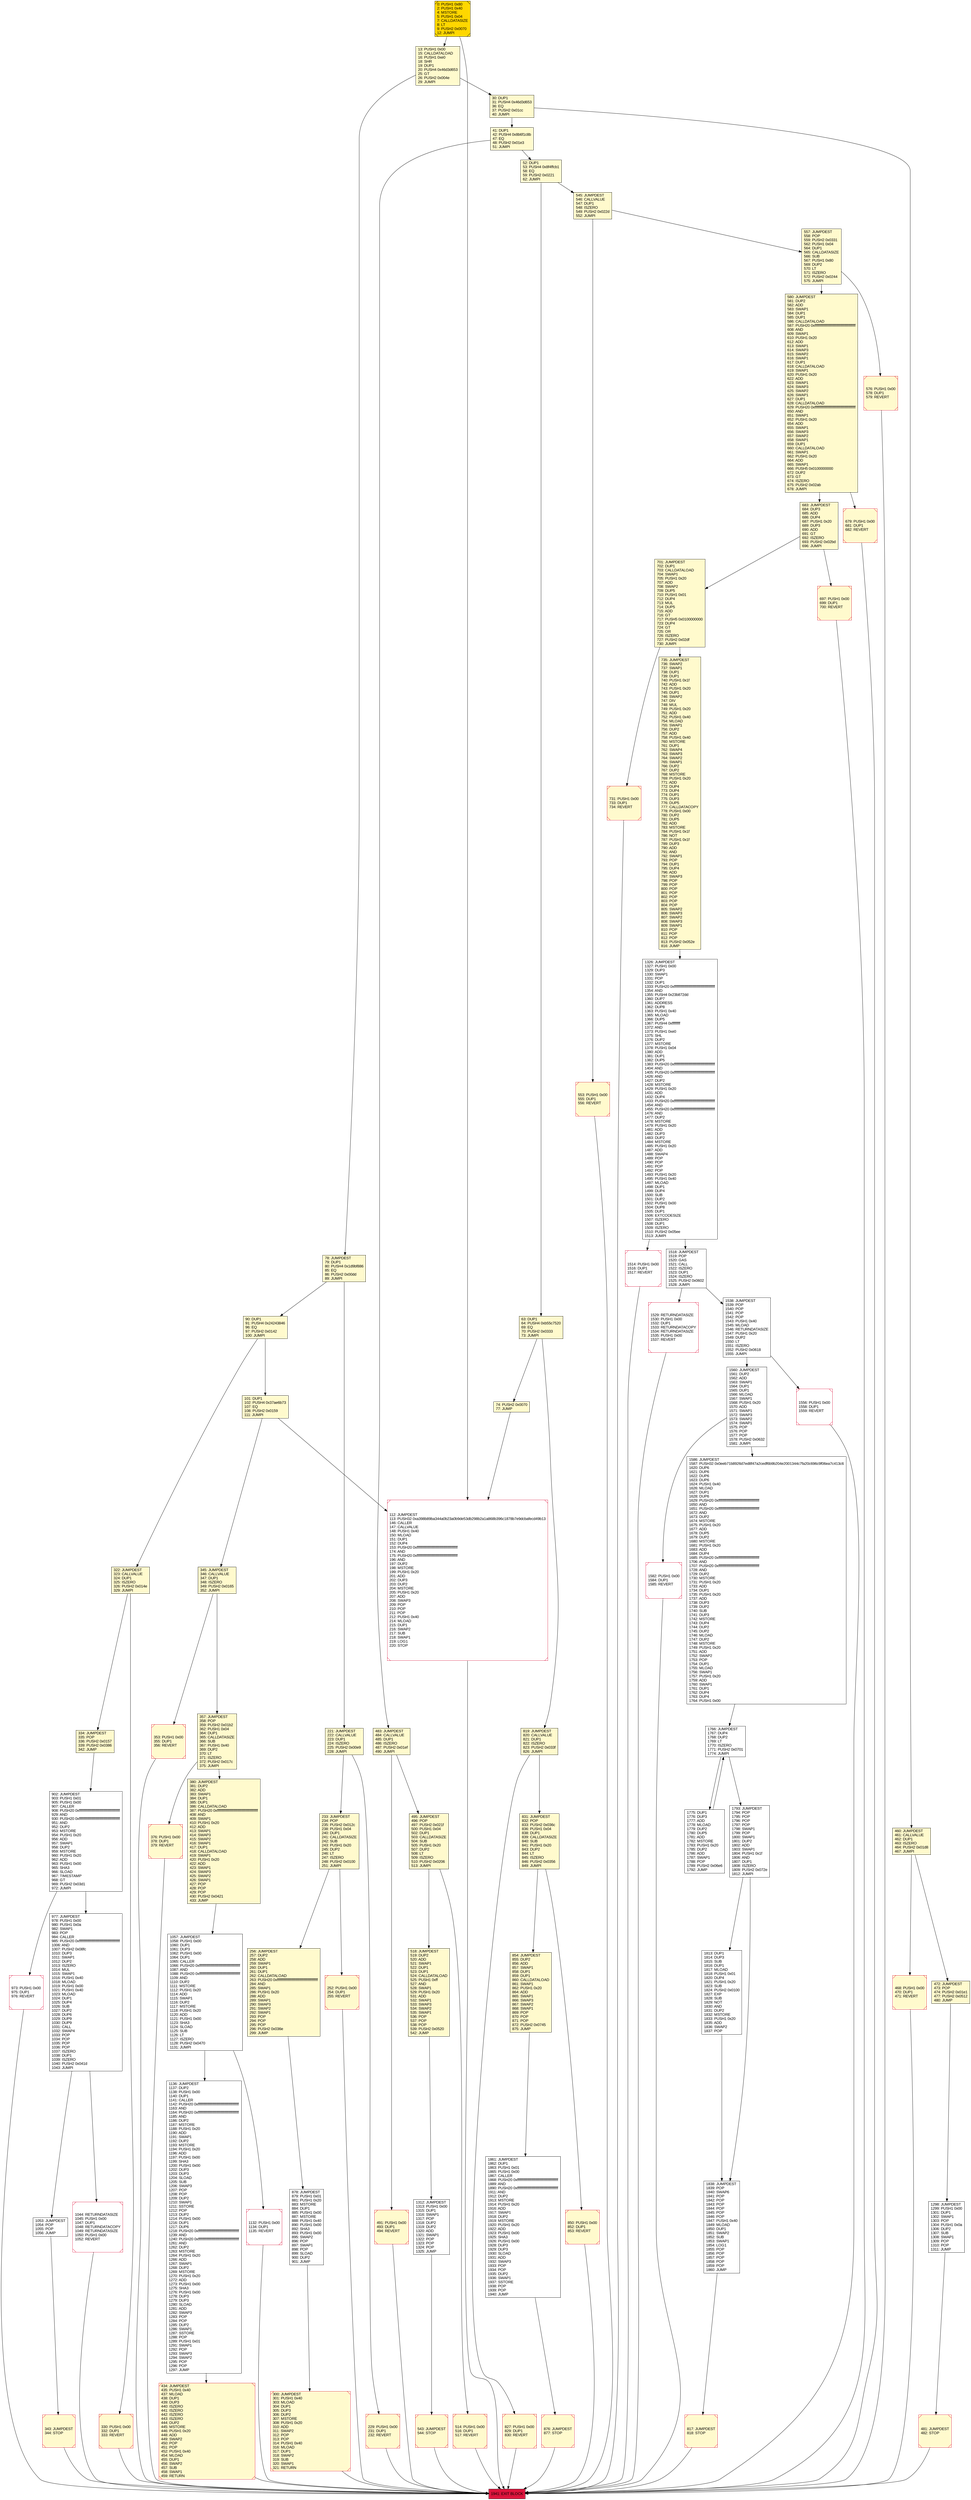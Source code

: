 digraph G {
bgcolor=transparent rankdir=UD;
node [shape=box style=filled color=black fillcolor=white fontname=arial fontcolor=black];
101 [label="101: DUP1\l102: PUSH4 0x37ae6b73\l107: EQ\l108: PUSH2 0x0159\l111: JUMPI\l" fillcolor=lemonchiffon ];
221 [label="221: JUMPDEST\l222: CALLVALUE\l223: DUP1\l224: ISZERO\l225: PUSH2 0x00e9\l228: JUMPI\l" fillcolor=lemonchiffon ];
518 [label="518: JUMPDEST\l519: DUP2\l520: ADD\l521: SWAP1\l522: DUP1\l523: DUP1\l524: CALLDATALOAD\l525: PUSH1 0xff\l527: AND\l528: SWAP1\l529: PUSH1 0x20\l531: ADD\l532: SWAP1\l533: SWAP3\l534: SWAP2\l535: SWAP1\l536: POP\l537: POP\l538: POP\l539: PUSH2 0x0520\l542: JUMP\l" fillcolor=lemonchiffon ];
580 [label="580: JUMPDEST\l581: DUP2\l582: ADD\l583: SWAP1\l584: DUP1\l585: DUP1\l586: CALLDATALOAD\l587: PUSH20 0xffffffffffffffffffffffffffffffffffffffff\l608: AND\l609: SWAP1\l610: PUSH1 0x20\l612: ADD\l613: SWAP1\l614: SWAP3\l615: SWAP2\l616: SWAP1\l617: DUP1\l618: CALLDATALOAD\l619: SWAP1\l620: PUSH1 0x20\l622: ADD\l623: SWAP1\l624: SWAP3\l625: SWAP2\l626: SWAP1\l627: DUP1\l628: CALLDATALOAD\l629: PUSH20 0xffffffffffffffffffffffffffffffffffffffff\l650: AND\l651: SWAP1\l652: PUSH1 0x20\l654: ADD\l655: SWAP1\l656: SWAP3\l657: SWAP2\l658: SWAP1\l659: DUP1\l660: CALLDATALOAD\l661: SWAP1\l662: PUSH1 0x20\l664: ADD\l665: SWAP1\l666: PUSH5 0x0100000000\l672: DUP2\l673: GT\l674: ISZERO\l675: PUSH2 0x02ab\l678: JUMPI\l" fillcolor=lemonchiffon ];
679 [label="679: PUSH1 0x00\l681: DUP1\l682: REVERT\l" fillcolor=lemonchiffon shape=Msquare color=crimson ];
553 [label="553: PUSH1 0x00\l555: DUP1\l556: REVERT\l" fillcolor=lemonchiffon shape=Msquare color=crimson ];
543 [label="543: JUMPDEST\l544: STOP\l" fillcolor=lemonchiffon shape=Msquare color=crimson ];
1560 [label="1560: JUMPDEST\l1561: DUP2\l1562: ADD\l1563: SWAP1\l1564: DUP1\l1565: DUP1\l1566: MLOAD\l1567: SWAP1\l1568: PUSH1 0x20\l1570: ADD\l1571: SWAP1\l1572: SWAP3\l1573: SWAP2\l1574: SWAP1\l1575: POP\l1576: POP\l1577: POP\l1578: PUSH2 0x0632\l1581: JUMPI\l" ];
1775 [label="1775: DUP1\l1776: DUP3\l1777: ADD\l1778: MLOAD\l1779: DUP2\l1780: DUP5\l1781: ADD\l1782: MSTORE\l1783: PUSH1 0x20\l1785: DUP2\l1786: ADD\l1787: SWAP1\l1788: POP\l1789: PUSH2 0x06e6\l1792: JUMP\l" ];
434 [label="434: JUMPDEST\l435: PUSH1 0x40\l437: MLOAD\l438: DUP1\l439: DUP3\l440: ISZERO\l441: ISZERO\l442: ISZERO\l443: ISZERO\l444: DUP2\l445: MSTORE\l446: PUSH1 0x20\l448: ADD\l449: SWAP2\l450: POP\l451: POP\l452: PUSH1 0x40\l454: MLOAD\l455: DUP1\l456: SWAP2\l457: SUB\l458: SWAP1\l459: RETURN\l" fillcolor=lemonchiffon shape=Msquare color=crimson ];
831 [label="831: JUMPDEST\l832: POP\l833: PUSH2 0x036c\l836: PUSH1 0x04\l838: DUP1\l839: CALLDATASIZE\l840: SUB\l841: PUSH1 0x20\l843: DUP2\l844: LT\l845: ISZERO\l846: PUSH2 0x0356\l849: JUMPI\l" fillcolor=lemonchiffon ];
1044 [label="1044: RETURNDATASIZE\l1045: PUSH1 0x00\l1047: DUP1\l1048: RETURNDATACOPY\l1049: RETURNDATASIZE\l1050: PUSH1 0x00\l1052: REVERT\l" shape=Msquare color=crimson ];
1582 [label="1582: PUSH1 0x00\l1584: DUP1\l1585: REVERT\l" shape=Msquare color=crimson ];
557 [label="557: JUMPDEST\l558: POP\l559: PUSH2 0x0331\l562: PUSH1 0x04\l564: DUP1\l565: CALLDATASIZE\l566: SUB\l567: PUSH1 0x80\l569: DUP2\l570: LT\l571: ISZERO\l572: PUSH2 0x0244\l575: JUMPI\l" fillcolor=lemonchiffon ];
977 [label="977: JUMPDEST\l978: PUSH1 0x00\l980: PUSH1 0x0a\l982: SWAP1\l983: POP\l984: CALLER\l985: PUSH20 0xffffffffffffffffffffffffffffffffffffffff\l1006: AND\l1007: PUSH2 0x08fc\l1010: DUP3\l1011: SWAP1\l1012: DUP2\l1013: ISZERO\l1014: MUL\l1015: SWAP1\l1016: PUSH1 0x40\l1018: MLOAD\l1019: PUSH1 0x00\l1021: PUSH1 0x40\l1023: MLOAD\l1024: DUP1\l1025: DUP4\l1026: SUB\l1027: DUP2\l1028: DUP6\l1029: DUP9\l1030: DUP9\l1031: CALL\l1032: SWAP4\l1033: POP\l1034: POP\l1035: POP\l1036: POP\l1037: ISZERO\l1038: DUP1\l1039: ISZERO\l1040: PUSH2 0x041d\l1043: JUMPI\l" ];
1941 [label="1941: EXIT BLOCK\l" fillcolor=crimson ];
78 [label="78: JUMPDEST\l79: DUP1\l80: PUSH4 0x1d9bf886\l85: EQ\l86: PUSH2 0x00dd\l89: JUMPI\l" fillcolor=lemonchiffon ];
819 [label="819: JUMPDEST\l820: CALLVALUE\l821: DUP1\l822: ISZERO\l823: PUSH2 0x033f\l826: JUMPI\l" fillcolor=lemonchiffon ];
697 [label="697: PUSH1 0x00\l699: DUP1\l700: REVERT\l" fillcolor=lemonchiffon shape=Msquare color=crimson ];
112 [label="112: JUMPDEST\l113: PUSH32 0xa398b89ba344a0b23a0b9de53db298b2a1a868b396c1878b7e9dcbafecd49b13\l146: CALLER\l147: CALLVALUE\l148: PUSH1 0x40\l150: MLOAD\l151: DUP1\l152: DUP4\l153: PUSH20 0xffffffffffffffffffffffffffffffffffffffff\l174: AND\l175: PUSH20 0xffffffffffffffffffffffffffffffffffffffff\l196: AND\l197: DUP2\l198: MSTORE\l199: PUSH1 0x20\l201: ADD\l202: DUP3\l203: DUP2\l204: MSTORE\l205: PUSH1 0x20\l207: ADD\l208: SWAP3\l209: POP\l210: POP\l211: POP\l212: PUSH1 0x40\l214: MLOAD\l215: DUP1\l216: SWAP2\l217: SUB\l218: SWAP1\l219: LOG1\l220: STOP\l" shape=Msquare color=crimson ];
827 [label="827: PUSH1 0x00\l829: DUP1\l830: REVERT\l" fillcolor=lemonchiffon shape=Msquare color=crimson ];
30 [label="30: DUP1\l31: PUSH4 0x46d3d653\l36: EQ\l37: PUSH2 0x01cc\l40: JUMPI\l" fillcolor=lemonchiffon ];
1813 [label="1813: DUP1\l1814: DUP3\l1815: SUB\l1816: DUP1\l1817: MLOAD\l1818: PUSH1 0x01\l1820: DUP4\l1821: PUSH1 0x20\l1823: SUB\l1824: PUSH2 0x0100\l1827: EXP\l1828: SUB\l1829: NOT\l1830: AND\l1831: DUP2\l1832: MSTORE\l1833: PUSH1 0x20\l1835: ADD\l1836: SWAP2\l1837: POP\l" ];
300 [label="300: JUMPDEST\l301: PUSH1 0x40\l303: MLOAD\l304: DUP1\l305: DUP3\l306: DUP2\l307: MSTORE\l308: PUSH1 0x20\l310: ADD\l311: SWAP2\l312: POP\l313: POP\l314: PUSH1 0x40\l316: MLOAD\l317: DUP1\l318: SWAP2\l319: SUB\l320: SWAP1\l321: RETURN\l" fillcolor=lemonchiffon shape=Msquare color=crimson ];
1057 [label="1057: JUMPDEST\l1058: PUSH1 0x00\l1060: DUP1\l1061: DUP3\l1062: PUSH1 0x00\l1064: DUP1\l1065: CALLER\l1066: PUSH20 0xffffffffffffffffffffffffffffffffffffffff\l1087: AND\l1088: PUSH20 0xffffffffffffffffffffffffffffffffffffffff\l1109: AND\l1110: DUP2\l1111: MSTORE\l1112: PUSH1 0x20\l1114: ADD\l1115: SWAP1\l1116: DUP2\l1117: MSTORE\l1118: PUSH1 0x20\l1120: ADD\l1121: PUSH1 0x00\l1123: SHA3\l1124: SLOAD\l1125: SUB\l1126: LT\l1127: ISZERO\l1128: PUSH2 0x0470\l1131: JUMPI\l" ];
514 [label="514: PUSH1 0x00\l516: DUP1\l517: REVERT\l" fillcolor=lemonchiffon shape=Msquare color=crimson ];
817 [label="817: JUMPDEST\l818: STOP\l" fillcolor=lemonchiffon shape=Msquare color=crimson ];
1538 [label="1538: JUMPDEST\l1539: POP\l1540: POP\l1541: POP\l1542: POP\l1543: PUSH1 0x40\l1545: MLOAD\l1546: RETURNDATASIZE\l1547: PUSH1 0x20\l1549: DUP2\l1550: LT\l1551: ISZERO\l1552: PUSH2 0x0618\l1555: JUMPI\l" ];
1766 [label="1766: JUMPDEST\l1767: DUP4\l1768: DUP2\l1769: LT\l1770: ISZERO\l1771: PUSH2 0x0701\l1774: JUMPI\l" ];
1838 [label="1838: JUMPDEST\l1839: POP\l1840: SWAP6\l1841: POP\l1842: POP\l1843: POP\l1844: POP\l1845: POP\l1846: POP\l1847: PUSH1 0x40\l1849: MLOAD\l1850: DUP1\l1851: SWAP2\l1852: SUB\l1853: SWAP1\l1854: LOG1\l1855: POP\l1856: POP\l1857: POP\l1858: POP\l1859: POP\l1860: JUMP\l" ];
495 [label="495: JUMPDEST\l496: POP\l497: PUSH2 0x021f\l500: PUSH1 0x04\l502: DUP1\l503: CALLDATASIZE\l504: SUB\l505: PUSH1 0x20\l507: DUP2\l508: LT\l509: ISZERO\l510: PUSH2 0x0206\l513: JUMPI\l" fillcolor=lemonchiffon ];
90 [label="90: DUP1\l91: PUSH4 0x24243846\l96: EQ\l97: PUSH2 0x0142\l100: JUMPI\l" fillcolor=lemonchiffon ];
1556 [label="1556: PUSH1 0x00\l1558: DUP1\l1559: REVERT\l" shape=Msquare color=crimson ];
878 [label="878: JUMPDEST\l879: PUSH1 0x01\l881: PUSH1 0x20\l883: MSTORE\l884: DUP1\l885: PUSH1 0x00\l887: MSTORE\l888: PUSH1 0x40\l890: PUSH1 0x00\l892: SHA3\l893: PUSH1 0x00\l895: SWAP2\l896: POP\l897: SWAP1\l898: POP\l899: SLOAD\l900: DUP2\l901: JUMP\l" ];
1298 [label="1298: JUMPDEST\l1299: PUSH1 0x00\l1301: DUP1\l1302: SWAP1\l1303: POP\l1304: PUSH1 0x0a\l1306: DUP2\l1307: SUB\l1308: SWAP1\l1309: POP\l1310: POP\l1311: JUMP\l" ];
483 [label="483: JUMPDEST\l484: CALLVALUE\l485: DUP1\l486: ISZERO\l487: PUSH2 0x01ef\l490: JUMPI\l" fillcolor=lemonchiffon ];
13 [label="13: PUSH1 0x00\l15: CALLDATALOAD\l16: PUSH1 0xe0\l18: SHR\l19: DUP1\l20: PUSH4 0x46d3d653\l25: GT\l26: PUSH2 0x004e\l29: JUMPI\l" fillcolor=lemonchiffon ];
1518 [label="1518: JUMPDEST\l1519: POP\l1520: GAS\l1521: CALL\l1522: ISZERO\l1523: DUP1\l1524: ISZERO\l1525: PUSH2 0x0602\l1528: JUMPI\l" ];
353 [label="353: PUSH1 0x00\l355: DUP1\l356: REVERT\l" fillcolor=lemonchiffon shape=Msquare color=crimson ];
0 [label="0: PUSH1 0x80\l2: PUSH1 0x40\l4: MSTORE\l5: PUSH1 0x04\l7: CALLDATASIZE\l8: LT\l9: PUSH2 0x0070\l12: JUMPI\l" fillcolor=lemonchiffon shape=Msquare fillcolor=gold ];
343 [label="343: JUMPDEST\l344: STOP\l" fillcolor=lemonchiffon shape=Msquare color=crimson ];
1861 [label="1861: JUMPDEST\l1862: DUP1\l1863: PUSH1 0x01\l1865: PUSH1 0x00\l1867: CALLER\l1868: PUSH20 0xffffffffffffffffffffffffffffffffffffffff\l1889: AND\l1890: PUSH20 0xffffffffffffffffffffffffffffffffffffffff\l1911: AND\l1912: DUP2\l1913: MSTORE\l1914: PUSH1 0x20\l1916: ADD\l1917: SWAP1\l1918: DUP2\l1919: MSTORE\l1920: PUSH1 0x20\l1922: ADD\l1923: PUSH1 0x00\l1925: SHA3\l1926: PUSH1 0x00\l1928: DUP3\l1929: DUP3\l1930: SLOAD\l1931: ADD\l1932: SWAP3\l1933: POP\l1934: POP\l1935: DUP2\l1936: SWAP1\l1937: SSTORE\l1938: POP\l1939: POP\l1940: JUMP\l" ];
345 [label="345: JUMPDEST\l346: CALLVALUE\l347: DUP1\l348: ISZERO\l349: PUSH2 0x0165\l352: JUMPI\l" fillcolor=lemonchiffon ];
229 [label="229: PUSH1 0x00\l231: DUP1\l232: REVERT\l" fillcolor=lemonchiffon shape=Msquare color=crimson ];
1326 [label="1326: JUMPDEST\l1327: PUSH1 0x00\l1329: DUP3\l1330: SWAP1\l1331: POP\l1332: DUP1\l1333: PUSH20 0xffffffffffffffffffffffffffffffffffffffff\l1354: AND\l1355: PUSH4 0x23b872dd\l1360: DUP7\l1361: ADDRESS\l1362: DUP8\l1363: PUSH1 0x40\l1365: MLOAD\l1366: DUP5\l1367: PUSH4 0xffffffff\l1372: AND\l1373: PUSH1 0xe0\l1375: SHL\l1376: DUP2\l1377: MSTORE\l1378: PUSH1 0x04\l1380: ADD\l1381: DUP1\l1382: DUP5\l1383: PUSH20 0xffffffffffffffffffffffffffffffffffffffff\l1404: AND\l1405: PUSH20 0xffffffffffffffffffffffffffffffffffffffff\l1426: AND\l1427: DUP2\l1428: MSTORE\l1429: PUSH1 0x20\l1431: ADD\l1432: DUP4\l1433: PUSH20 0xffffffffffffffffffffffffffffffffffffffff\l1454: AND\l1455: PUSH20 0xffffffffffffffffffffffffffffffffffffffff\l1476: AND\l1477: DUP2\l1478: MSTORE\l1479: PUSH1 0x20\l1481: ADD\l1482: DUP3\l1483: DUP2\l1484: MSTORE\l1485: PUSH1 0x20\l1487: ADD\l1488: SWAP4\l1489: POP\l1490: POP\l1491: POP\l1492: POP\l1493: PUSH1 0x20\l1495: PUSH1 0x40\l1497: MLOAD\l1498: DUP1\l1499: DUP4\l1500: SUB\l1501: DUP2\l1502: PUSH1 0x00\l1504: DUP8\l1505: DUP1\l1506: EXTCODESIZE\l1507: ISZERO\l1508: DUP1\l1509: ISZERO\l1510: PUSH2 0x05ee\l1513: JUMPI\l" ];
74 [label="74: PUSH2 0x0070\l77: JUMP\l" fillcolor=lemonchiffon ];
902 [label="902: JUMPDEST\l903: PUSH1 0x01\l905: PUSH1 0x00\l907: CALLER\l908: PUSH20 0xffffffffffffffffffffffffffffffffffffffff\l929: AND\l930: PUSH20 0xffffffffffffffffffffffffffffffffffffffff\l951: AND\l952: DUP2\l953: MSTORE\l954: PUSH1 0x20\l956: ADD\l957: SWAP1\l958: DUP2\l959: MSTORE\l960: PUSH1 0x20\l962: ADD\l963: PUSH1 0x00\l965: SHA3\l966: SLOAD\l967: TIMESTAMP\l968: GT\l969: PUSH2 0x03d1\l972: JUMPI\l" ];
491 [label="491: PUSH1 0x00\l493: DUP1\l494: REVERT\l" fillcolor=lemonchiffon shape=Msquare color=crimson ];
854 [label="854: JUMPDEST\l855: DUP2\l856: ADD\l857: SWAP1\l858: DUP1\l859: DUP1\l860: CALLDATALOAD\l861: SWAP1\l862: PUSH1 0x20\l864: ADD\l865: SWAP1\l866: SWAP3\l867: SWAP2\l868: SWAP1\l869: POP\l870: POP\l871: POP\l872: PUSH2 0x0745\l875: JUMP\l" fillcolor=lemonchiffon ];
1514 [label="1514: PUSH1 0x00\l1516: DUP1\l1517: REVERT\l" shape=Msquare color=crimson ];
1132 [label="1132: PUSH1 0x00\l1134: DUP1\l1135: REVERT\l" shape=Msquare color=crimson ];
701 [label="701: JUMPDEST\l702: DUP1\l703: CALLDATALOAD\l704: SWAP1\l705: PUSH1 0x20\l707: ADD\l708: SWAP2\l709: DUP5\l710: PUSH1 0x01\l712: DUP4\l713: MUL\l714: DUP5\l715: ADD\l716: GT\l717: PUSH5 0x0100000000\l723: DUP4\l724: GT\l725: OR\l726: ISZERO\l727: PUSH2 0x02df\l730: JUMPI\l" fillcolor=lemonchiffon ];
1793 [label="1793: JUMPDEST\l1794: POP\l1795: POP\l1796: POP\l1797: POP\l1798: SWAP1\l1799: POP\l1800: SWAP1\l1801: DUP2\l1802: ADD\l1803: SWAP1\l1804: PUSH1 0x1f\l1806: AND\l1807: DUP1\l1808: ISZERO\l1809: PUSH2 0x072e\l1812: JUMPI\l" ];
52 [label="52: DUP1\l53: PUSH4 0x8f4ffcb1\l58: EQ\l59: PUSH2 0x0221\l62: JUMPI\l" fillcolor=lemonchiffon ];
1053 [label="1053: JUMPDEST\l1054: POP\l1055: POP\l1056: JUMP\l" ];
233 [label="233: JUMPDEST\l234: POP\l235: PUSH2 0x012c\l238: PUSH1 0x04\l240: DUP1\l241: CALLDATASIZE\l242: SUB\l243: PUSH1 0x20\l245: DUP2\l246: LT\l247: ISZERO\l248: PUSH2 0x0100\l251: JUMPI\l" fillcolor=lemonchiffon ];
376 [label="376: PUSH1 0x00\l378: DUP1\l379: REVERT\l" fillcolor=lemonchiffon shape=Msquare color=crimson ];
256 [label="256: JUMPDEST\l257: DUP2\l258: ADD\l259: SWAP1\l260: DUP1\l261: DUP1\l262: CALLDATALOAD\l263: PUSH20 0xffffffffffffffffffffffffffffffffffffffff\l284: AND\l285: SWAP1\l286: PUSH1 0x20\l288: ADD\l289: SWAP1\l290: SWAP3\l291: SWAP2\l292: SWAP1\l293: POP\l294: POP\l295: POP\l296: PUSH2 0x036e\l299: JUMP\l" fillcolor=lemonchiffon ];
472 [label="472: JUMPDEST\l473: POP\l474: PUSH2 0x01e1\l477: PUSH2 0x0512\l480: JUMP\l" fillcolor=lemonchiffon ];
1136 [label="1136: JUMPDEST\l1137: DUP2\l1138: PUSH1 0x00\l1140: DUP1\l1141: CALLER\l1142: PUSH20 0xffffffffffffffffffffffffffffffffffffffff\l1163: AND\l1164: PUSH20 0xffffffffffffffffffffffffffffffffffffffff\l1185: AND\l1186: DUP2\l1187: MSTORE\l1188: PUSH1 0x20\l1190: ADD\l1191: SWAP1\l1192: DUP2\l1193: MSTORE\l1194: PUSH1 0x20\l1196: ADD\l1197: PUSH1 0x00\l1199: SHA3\l1200: PUSH1 0x00\l1202: DUP3\l1203: DUP3\l1204: SLOAD\l1205: SUB\l1206: SWAP3\l1207: POP\l1208: POP\l1209: DUP2\l1210: SWAP1\l1211: SSTORE\l1212: POP\l1213: DUP2\l1214: PUSH1 0x00\l1216: DUP1\l1217: DUP6\l1218: PUSH20 0xffffffffffffffffffffffffffffffffffffffff\l1239: AND\l1240: PUSH20 0xffffffffffffffffffffffffffffffffffffffff\l1261: AND\l1262: DUP2\l1263: MSTORE\l1264: PUSH1 0x20\l1266: ADD\l1267: SWAP1\l1268: DUP2\l1269: MSTORE\l1270: PUSH1 0x20\l1272: ADD\l1273: PUSH1 0x00\l1275: SHA3\l1276: PUSH1 0x00\l1278: DUP3\l1279: DUP3\l1280: SLOAD\l1281: ADD\l1282: SWAP3\l1283: POP\l1284: POP\l1285: DUP2\l1286: SWAP1\l1287: SSTORE\l1288: POP\l1289: PUSH1 0x01\l1291: SWAP1\l1292: POP\l1293: SWAP3\l1294: SWAP2\l1295: POP\l1296: POP\l1297: JUMP\l" ];
252 [label="252: PUSH1 0x00\l254: DUP1\l255: REVERT\l" fillcolor=lemonchiffon shape=Msquare color=crimson ];
322 [label="322: JUMPDEST\l323: CALLVALUE\l324: DUP1\l325: ISZERO\l326: PUSH2 0x014e\l329: JUMPI\l" fillcolor=lemonchiffon ];
576 [label="576: PUSH1 0x00\l578: DUP1\l579: REVERT\l" fillcolor=lemonchiffon shape=Msquare color=crimson ];
1529 [label="1529: RETURNDATASIZE\l1530: PUSH1 0x00\l1532: DUP1\l1533: RETURNDATACOPY\l1534: RETURNDATASIZE\l1535: PUSH1 0x00\l1537: REVERT\l" shape=Msquare color=crimson ];
334 [label="334: JUMPDEST\l335: POP\l336: PUSH2 0x0157\l339: PUSH2 0x0386\l342: JUMP\l" fillcolor=lemonchiffon ];
357 [label="357: JUMPDEST\l358: POP\l359: PUSH2 0x01b2\l362: PUSH1 0x04\l364: DUP1\l365: CALLDATASIZE\l366: SUB\l367: PUSH1 0x40\l369: DUP2\l370: LT\l371: ISZERO\l372: PUSH2 0x017c\l375: JUMPI\l" fillcolor=lemonchiffon ];
63 [label="63: DUP1\l64: PUSH4 0xb55c7520\l69: EQ\l70: PUSH2 0x0333\l73: JUMPI\l" fillcolor=lemonchiffon ];
330 [label="330: PUSH1 0x00\l332: DUP1\l333: REVERT\l" fillcolor=lemonchiffon shape=Msquare color=crimson ];
973 [label="973: PUSH1 0x00\l975: DUP1\l976: REVERT\l" shape=Msquare color=crimson ];
41 [label="41: DUP1\l42: PUSH4 0x8b6f1c8b\l47: EQ\l48: PUSH2 0x01e3\l51: JUMPI\l" fillcolor=lemonchiffon ];
1312 [label="1312: JUMPDEST\l1313: PUSH1 0x00\l1315: DUP1\l1316: SWAP1\l1317: POP\l1318: DUP2\l1319: DUP2\l1320: ADD\l1321: SWAP1\l1322: POP\l1323: POP\l1324: POP\l1325: JUMP\l" ];
850 [label="850: PUSH1 0x00\l852: DUP1\l853: REVERT\l" fillcolor=lemonchiffon shape=Msquare color=crimson ];
468 [label="468: PUSH1 0x00\l470: DUP1\l471: REVERT\l" fillcolor=lemonchiffon shape=Msquare color=crimson ];
481 [label="481: JUMPDEST\l482: STOP\l" fillcolor=lemonchiffon shape=Msquare color=crimson ];
735 [label="735: JUMPDEST\l736: SWAP2\l737: SWAP1\l738: DUP1\l739: DUP1\l740: PUSH1 0x1f\l742: ADD\l743: PUSH1 0x20\l745: DUP1\l746: SWAP2\l747: DIV\l748: MUL\l749: PUSH1 0x20\l751: ADD\l752: PUSH1 0x40\l754: MLOAD\l755: SWAP1\l756: DUP2\l757: ADD\l758: PUSH1 0x40\l760: MSTORE\l761: DUP1\l762: SWAP4\l763: SWAP3\l764: SWAP2\l765: SWAP1\l766: DUP2\l767: DUP2\l768: MSTORE\l769: PUSH1 0x20\l771: ADD\l772: DUP4\l773: DUP4\l774: DUP1\l775: DUP3\l776: DUP5\l777: CALLDATACOPY\l778: PUSH1 0x00\l780: DUP2\l781: DUP5\l782: ADD\l783: MSTORE\l784: PUSH1 0x1f\l786: NOT\l787: PUSH1 0x1f\l789: DUP3\l790: ADD\l791: AND\l792: SWAP1\l793: POP\l794: DUP1\l795: DUP4\l796: ADD\l797: SWAP3\l798: POP\l799: POP\l800: POP\l801: POP\l802: POP\l803: POP\l804: POP\l805: SWAP2\l806: SWAP3\l807: SWAP2\l808: SWAP3\l809: SWAP1\l810: POP\l811: POP\l812: POP\l813: PUSH2 0x052e\l816: JUMP\l" fillcolor=lemonchiffon ];
1586 [label="1586: JUMPDEST\l1587: PUSH32 0x0eeb71b8926d7ed8f47a2cedf6b9b204e2001344c7fa20c696c9f06ea7c413c6\l1620: DUP6\l1621: DUP6\l1622: DUP6\l1623: DUP6\l1624: PUSH1 0x40\l1626: MLOAD\l1627: DUP1\l1628: DUP6\l1629: PUSH20 0xffffffffffffffffffffffffffffffffffffffff\l1650: AND\l1651: PUSH20 0xffffffffffffffffffffffffffffffffffffffff\l1672: AND\l1673: DUP2\l1674: MSTORE\l1675: PUSH1 0x20\l1677: ADD\l1678: DUP5\l1679: DUP2\l1680: MSTORE\l1681: PUSH1 0x20\l1683: ADD\l1684: DUP4\l1685: PUSH20 0xffffffffffffffffffffffffffffffffffffffff\l1706: AND\l1707: PUSH20 0xffffffffffffffffffffffffffffffffffffffff\l1728: AND\l1729: DUP2\l1730: MSTORE\l1731: PUSH1 0x20\l1733: ADD\l1734: DUP1\l1735: PUSH1 0x20\l1737: ADD\l1738: DUP3\l1739: DUP2\l1740: SUB\l1741: DUP3\l1742: MSTORE\l1743: DUP4\l1744: DUP2\l1745: DUP2\l1746: MLOAD\l1747: DUP2\l1748: MSTORE\l1749: PUSH1 0x20\l1751: ADD\l1752: SWAP2\l1753: POP\l1754: DUP1\l1755: MLOAD\l1756: SWAP1\l1757: PUSH1 0x20\l1759: ADD\l1760: SWAP1\l1761: DUP1\l1762: DUP4\l1763: DUP4\l1764: PUSH1 0x00\l" ];
876 [label="876: JUMPDEST\l877: STOP\l" fillcolor=lemonchiffon shape=Msquare color=crimson ];
731 [label="731: PUSH1 0x00\l733: DUP1\l734: REVERT\l" fillcolor=lemonchiffon shape=Msquare color=crimson ];
380 [label="380: JUMPDEST\l381: DUP2\l382: ADD\l383: SWAP1\l384: DUP1\l385: DUP1\l386: CALLDATALOAD\l387: PUSH20 0xffffffffffffffffffffffffffffffffffffffff\l408: AND\l409: SWAP1\l410: PUSH1 0x20\l412: ADD\l413: SWAP1\l414: SWAP3\l415: SWAP2\l416: SWAP1\l417: DUP1\l418: CALLDATALOAD\l419: SWAP1\l420: PUSH1 0x20\l422: ADD\l423: SWAP1\l424: SWAP3\l425: SWAP2\l426: SWAP1\l427: POP\l428: POP\l429: POP\l430: PUSH2 0x0421\l433: JUMP\l" fillcolor=lemonchiffon ];
545 [label="545: JUMPDEST\l546: CALLVALUE\l547: DUP1\l548: ISZERO\l549: PUSH2 0x022d\l552: JUMPI\l" fillcolor=lemonchiffon ];
683 [label="683: JUMPDEST\l684: DUP3\l685: ADD\l686: DUP4\l687: PUSH1 0x20\l689: DUP3\l690: ADD\l691: GT\l692: ISZERO\l693: PUSH2 0x02bd\l696: JUMPI\l" fillcolor=lemonchiffon ];
460 [label="460: JUMPDEST\l461: CALLVALUE\l462: DUP1\l463: ISZERO\l464: PUSH2 0x01d8\l467: JUMPI\l" fillcolor=lemonchiffon ];
233 -> 256;
322 -> 334;
345 -> 353;
233 -> 252;
300 -> 1941;
460 -> 468;
112 -> 1941;
1326 -> 1514;
1838 -> 817;
827 -> 1941;
78 -> 221;
819 -> 831;
1582 -> 1941;
434 -> 1941;
553 -> 1941;
543 -> 1941;
1556 -> 1941;
78 -> 90;
1538 -> 1560;
701 -> 731;
878 -> 300;
683 -> 701;
13 -> 78;
90 -> 101;
817 -> 1941;
514 -> 1941;
41 -> 52;
1861 -> 876;
221 -> 229;
831 -> 854;
376 -> 1941;
1298 -> 481;
1793 -> 1813;
74 -> 112;
90 -> 322;
41 -> 483;
353 -> 1941;
343 -> 1941;
1132 -> 1941;
902 -> 977;
221 -> 233;
1518 -> 1529;
380 -> 1057;
1586 -> 1766;
683 -> 697;
850 -> 1941;
545 -> 557;
876 -> 1941;
1057 -> 1132;
30 -> 41;
63 -> 819;
576 -> 1941;
518 -> 1312;
1529 -> 1941;
0 -> 13;
1312 -> 543;
1560 -> 1586;
1766 -> 1793;
330 -> 1941;
819 -> 827;
580 -> 679;
1560 -> 1582;
854 -> 1861;
322 -> 330;
697 -> 1941;
495 -> 514;
679 -> 1941;
557 -> 580;
1518 -> 1538;
1053 -> 343;
483 -> 495;
357 -> 380;
1044 -> 1941;
101 -> 112;
977 -> 1044;
1538 -> 1556;
63 -> 74;
345 -> 357;
460 -> 472;
13 -> 30;
902 -> 973;
1766 -> 1775;
1775 -> 1766;
701 -> 735;
334 -> 902;
495 -> 518;
52 -> 545;
735 -> 1326;
1813 -> 1838;
52 -> 63;
357 -> 376;
101 -> 345;
977 -> 1053;
252 -> 1941;
229 -> 1941;
1136 -> 434;
0 -> 112;
1514 -> 1941;
491 -> 1941;
468 -> 1941;
481 -> 1941;
30 -> 460;
472 -> 1298;
256 -> 878;
731 -> 1941;
483 -> 491;
557 -> 576;
545 -> 553;
973 -> 1941;
1057 -> 1136;
1326 -> 1518;
1793 -> 1838;
580 -> 683;
831 -> 850;
}